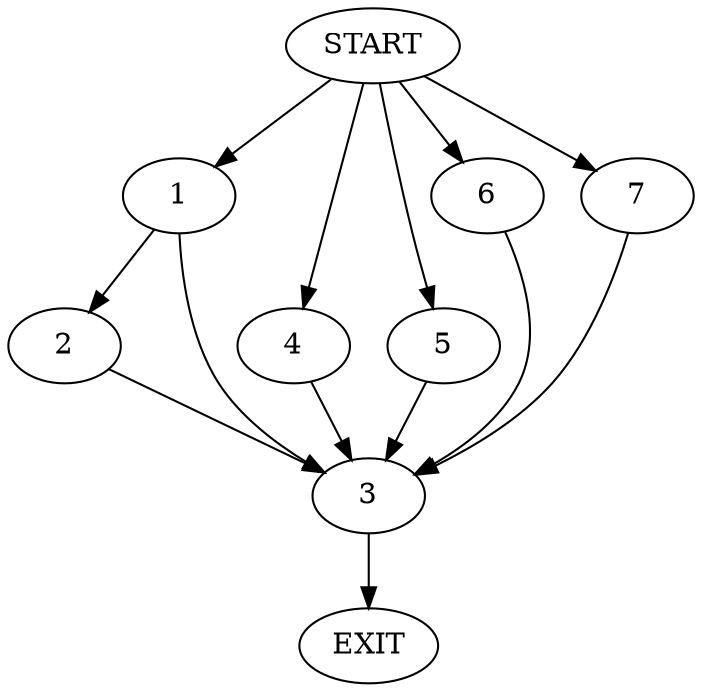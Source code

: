 digraph {
0 [label="START"]
8 [label="EXIT"]
0 -> 1
1 -> 2
1 -> 3
2 -> 3
3 -> 8
0 -> 4
4 -> 3
0 -> 5
5 -> 3
0 -> 6
6 -> 3
0 -> 7
7 -> 3
}
